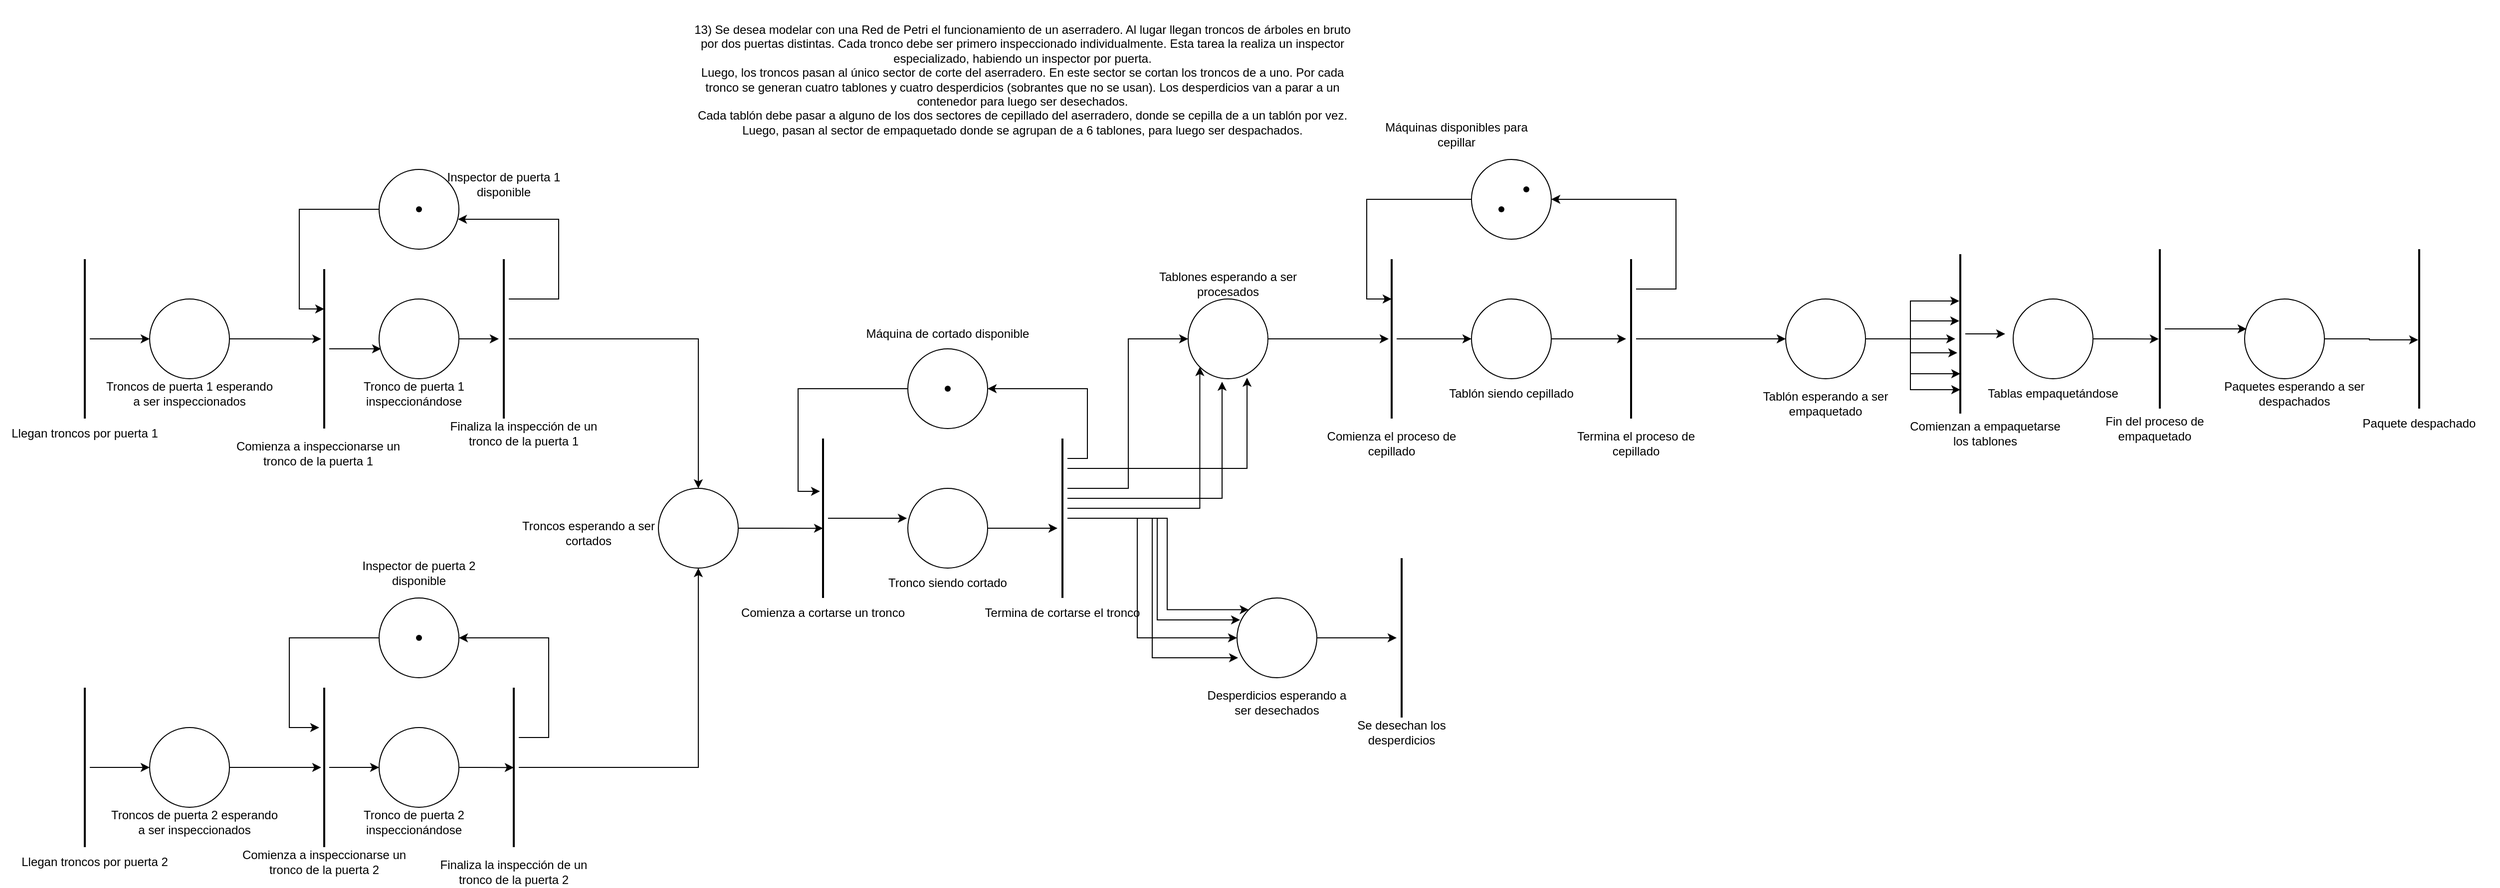 <mxfile version="15.4.0" type="device"><diagram id="PkoUYyCWLezAmZeRmOFL" name="Página-1"><mxGraphModel dx="1662" dy="822" grid="1" gridSize="10" guides="1" tooltips="1" connect="1" arrows="1" fold="1" page="1" pageScale="1" pageWidth="827" pageHeight="1169" math="0" shadow="0"><root><mxCell id="0"/><mxCell id="1" parent="0"/><mxCell id="eob9iII5ExecupatgFwU-1" value="13) Se desea modelar con una Red de Petri el funcionamiento de un aserradero. Al lugar llegan troncos de árboles en bruto&lt;br&gt;por dos puertas distintas. Cada tronco debe ser primero inspeccionado individualmente. Esta tarea la realiza un inspector&lt;br&gt;especializado, habiendo un inspector por puerta.&lt;br&gt;Luego, los troncos pasan al único sector de corte del aserradero. En este sector se cortan los troncos de a uno. Por cada&lt;br&gt;tronco se generan cuatro tablones y cuatro desperdicios (sobrantes que no se usan). Los desperdicios van a parar a un&lt;br&gt;contenedor para luego ser desechados.&lt;br&gt;Cada tablón debe pasar a alguno de los dos sectores de cepillado del aserradero, donde se cepilla de a un tablón por vez.&lt;br&gt;Luego, pasan al sector de empaquetado donde se agrupan de a 6 tablones, para luego ser despachados." style="text;html=1;strokeColor=none;fillColor=none;align=center;verticalAlign=middle;whiteSpace=wrap;rounded=0;" vertex="1" parent="1"><mxGeometry x="660" y="70" width="750" height="160" as="geometry"/></mxCell><mxCell id="eob9iII5ExecupatgFwU-4" style="edgeStyle=orthogonalEdgeStyle;rounded=0;orthogonalLoop=1;jettySize=auto;html=1;entryX=0;entryY=0.5;entryDx=0;entryDy=0;" edge="1" parent="1" source="eob9iII5ExecupatgFwU-2" target="eob9iII5ExecupatgFwU-3"><mxGeometry relative="1" as="geometry"/></mxCell><mxCell id="eob9iII5ExecupatgFwU-2" value="" style="line;strokeWidth=2;direction=south;html=1;" vertex="1" parent="1"><mxGeometry x="90" y="330" width="10" height="160" as="geometry"/></mxCell><mxCell id="eob9iII5ExecupatgFwU-8" style="edgeStyle=orthogonalEdgeStyle;rounded=0;orthogonalLoop=1;jettySize=auto;html=1;entryX=0.438;entryY=0.8;entryDx=0;entryDy=0;entryPerimeter=0;" edge="1" parent="1" source="eob9iII5ExecupatgFwU-3" target="eob9iII5ExecupatgFwU-7"><mxGeometry relative="1" as="geometry"><mxPoint x="320" y="410" as="targetPoint"/></mxGeometry></mxCell><mxCell id="eob9iII5ExecupatgFwU-3" value="" style="ellipse;whiteSpace=wrap;html=1;aspect=fixed;" vertex="1" parent="1"><mxGeometry x="160" y="370" width="80" height="80" as="geometry"/></mxCell><mxCell id="eob9iII5ExecupatgFwU-5" value="Llegan troncos por puerta 1" style="text;html=1;strokeColor=none;fillColor=none;align=center;verticalAlign=middle;whiteSpace=wrap;rounded=0;" vertex="1" parent="1"><mxGeometry x="10" y="490" width="170" height="30" as="geometry"/></mxCell><mxCell id="eob9iII5ExecupatgFwU-6" value="Troncos de puerta 1 esperando a ser inspeccionados" style="text;html=1;strokeColor=none;fillColor=none;align=center;verticalAlign=middle;whiteSpace=wrap;rounded=0;" vertex="1" parent="1"><mxGeometry x="115" y="450" width="170" height="30" as="geometry"/></mxCell><mxCell id="eob9iII5ExecupatgFwU-10" style="edgeStyle=orthogonalEdgeStyle;rounded=0;orthogonalLoop=1;jettySize=auto;html=1;entryX=0.025;entryY=0.625;entryDx=0;entryDy=0;entryPerimeter=0;" edge="1" parent="1" source="eob9iII5ExecupatgFwU-7" target="eob9iII5ExecupatgFwU-9"><mxGeometry relative="1" as="geometry"/></mxCell><mxCell id="eob9iII5ExecupatgFwU-7" value="" style="line;strokeWidth=2;direction=south;html=1;" vertex="1" parent="1"><mxGeometry x="330" y="340" width="10" height="160" as="geometry"/></mxCell><mxCell id="eob9iII5ExecupatgFwU-13" style="edgeStyle=orthogonalEdgeStyle;rounded=0;orthogonalLoop=1;jettySize=auto;html=1;" edge="1" parent="1" source="eob9iII5ExecupatgFwU-9" target="eob9iII5ExecupatgFwU-11"><mxGeometry relative="1" as="geometry"/></mxCell><mxCell id="eob9iII5ExecupatgFwU-9" value="" style="ellipse;whiteSpace=wrap;html=1;aspect=fixed;" vertex="1" parent="1"><mxGeometry x="390" y="370" width="80" height="80" as="geometry"/></mxCell><mxCell id="eob9iII5ExecupatgFwU-20" style="edgeStyle=orthogonalEdgeStyle;rounded=0;orthogonalLoop=1;jettySize=auto;html=1;entryX=0.988;entryY=0.625;entryDx=0;entryDy=0;entryPerimeter=0;" edge="1" parent="1" source="eob9iII5ExecupatgFwU-11" target="eob9iII5ExecupatgFwU-14"><mxGeometry relative="1" as="geometry"><Array as="points"><mxPoint x="570" y="370"/><mxPoint x="570" y="290"/></Array></mxGeometry></mxCell><mxCell id="eob9iII5ExecupatgFwU-49" style="edgeStyle=orthogonalEdgeStyle;rounded=0;orthogonalLoop=1;jettySize=auto;html=1;entryX=0.5;entryY=0;entryDx=0;entryDy=0;" edge="1" parent="1" source="eob9iII5ExecupatgFwU-11" target="eob9iII5ExecupatgFwU-47"><mxGeometry relative="1" as="geometry"/></mxCell><mxCell id="eob9iII5ExecupatgFwU-11" value="" style="line;strokeWidth=2;direction=south;html=1;" vertex="1" parent="1"><mxGeometry x="510" y="330" width="10" height="160" as="geometry"/></mxCell><mxCell id="eob9iII5ExecupatgFwU-21" style="edgeStyle=orthogonalEdgeStyle;rounded=0;orthogonalLoop=1;jettySize=auto;html=1;entryX=0.25;entryY=0.5;entryDx=0;entryDy=0;entryPerimeter=0;" edge="1" parent="1" source="eob9iII5ExecupatgFwU-14" target="eob9iII5ExecupatgFwU-7"><mxGeometry relative="1" as="geometry"><Array as="points"><mxPoint x="310" y="280"/><mxPoint x="310" y="380"/></Array></mxGeometry></mxCell><mxCell id="eob9iII5ExecupatgFwU-14" value="" style="ellipse;whiteSpace=wrap;html=1;aspect=fixed;" vertex="1" parent="1"><mxGeometry x="390" y="240" width="80" height="80" as="geometry"/></mxCell><mxCell id="eob9iII5ExecupatgFwU-15" value="" style="shape=waypoint;sketch=0;fillStyle=solid;size=6;pointerEvents=1;points=[];fillColor=none;resizable=0;rotatable=0;perimeter=centerPerimeter;snapToPoint=1;" vertex="1" parent="1"><mxGeometry x="410" y="260" width="40" height="40" as="geometry"/></mxCell><mxCell id="eob9iII5ExecupatgFwU-16" value="Comienza a inspeccionarse un tronco de la puerta 1" style="text;html=1;strokeColor=none;fillColor=none;align=center;verticalAlign=middle;whiteSpace=wrap;rounded=0;" vertex="1" parent="1"><mxGeometry x="244" y="510" width="170" height="30" as="geometry"/></mxCell><mxCell id="eob9iII5ExecupatgFwU-17" value="Tronco de puerta 1 inspeccionándose" style="text;html=1;strokeColor=none;fillColor=none;align=center;verticalAlign=middle;whiteSpace=wrap;rounded=0;" vertex="1" parent="1"><mxGeometry x="340" y="450" width="170" height="30" as="geometry"/></mxCell><mxCell id="eob9iII5ExecupatgFwU-18" value="Finaliza la inspección de un tronco de la puerta 1" style="text;html=1;strokeColor=none;fillColor=none;align=center;verticalAlign=middle;whiteSpace=wrap;rounded=0;" vertex="1" parent="1"><mxGeometry x="450" y="490" width="170" height="30" as="geometry"/></mxCell><mxCell id="eob9iII5ExecupatgFwU-19" value="Inspector de puerta 1 disponible" style="text;html=1;strokeColor=none;fillColor=none;align=center;verticalAlign=middle;whiteSpace=wrap;rounded=0;" vertex="1" parent="1"><mxGeometry x="430" y="240" width="170" height="30" as="geometry"/></mxCell><mxCell id="eob9iII5ExecupatgFwU-27" style="edgeStyle=orthogonalEdgeStyle;rounded=0;orthogonalLoop=1;jettySize=auto;html=1;entryX=0;entryY=0.5;entryDx=0;entryDy=0;" edge="1" parent="1" source="eob9iII5ExecupatgFwU-22" target="eob9iII5ExecupatgFwU-25"><mxGeometry relative="1" as="geometry"/></mxCell><mxCell id="eob9iII5ExecupatgFwU-22" value="" style="line;strokeWidth=2;direction=south;html=1;" vertex="1" parent="1"><mxGeometry x="90" y="760" width="10" height="160" as="geometry"/></mxCell><mxCell id="eob9iII5ExecupatgFwU-23" value="Llegan troncos por puerta 2" style="text;html=1;strokeColor=none;fillColor=none;align=center;verticalAlign=middle;whiteSpace=wrap;rounded=0;" vertex="1" parent="1"><mxGeometry x="20" y="920" width="170" height="30" as="geometry"/></mxCell><mxCell id="eob9iII5ExecupatgFwU-29" style="edgeStyle=orthogonalEdgeStyle;rounded=0;orthogonalLoop=1;jettySize=auto;html=1;entryX=0.5;entryY=0.8;entryDx=0;entryDy=0;entryPerimeter=0;" edge="1" parent="1" source="eob9iII5ExecupatgFwU-25" target="eob9iII5ExecupatgFwU-28"><mxGeometry relative="1" as="geometry"/></mxCell><mxCell id="eob9iII5ExecupatgFwU-25" value="" style="ellipse;whiteSpace=wrap;html=1;aspect=fixed;" vertex="1" parent="1"><mxGeometry x="160" y="800" width="80" height="80" as="geometry"/></mxCell><mxCell id="eob9iII5ExecupatgFwU-26" value="Troncos de puerta 2 esperando a ser inspeccionados" style="text;html=1;strokeColor=none;fillColor=none;align=center;verticalAlign=middle;whiteSpace=wrap;rounded=0;" vertex="1" parent="1"><mxGeometry x="120" y="880" width="170" height="30" as="geometry"/></mxCell><mxCell id="eob9iII5ExecupatgFwU-35" style="edgeStyle=orthogonalEdgeStyle;rounded=0;orthogonalLoop=1;jettySize=auto;html=1;entryX=0;entryY=0.5;entryDx=0;entryDy=0;" edge="1" parent="1" source="eob9iII5ExecupatgFwU-28" target="eob9iII5ExecupatgFwU-31"><mxGeometry relative="1" as="geometry"/></mxCell><mxCell id="eob9iII5ExecupatgFwU-28" value="" style="line;strokeWidth=2;direction=south;html=1;" vertex="1" parent="1"><mxGeometry x="330" y="760" width="10" height="160" as="geometry"/></mxCell><mxCell id="eob9iII5ExecupatgFwU-30" value="Comienza a inspeccionarse un tronco de la puerta 2" style="text;html=1;strokeColor=none;fillColor=none;align=center;verticalAlign=middle;whiteSpace=wrap;rounded=0;" vertex="1" parent="1"><mxGeometry x="250" y="920" width="170" height="30" as="geometry"/></mxCell><mxCell id="eob9iII5ExecupatgFwU-34" style="edgeStyle=orthogonalEdgeStyle;rounded=0;orthogonalLoop=1;jettySize=auto;html=1;entryX=0.501;entryY=0.5;entryDx=0;entryDy=0;entryPerimeter=0;" edge="1" parent="1" source="eob9iII5ExecupatgFwU-31" target="eob9iII5ExecupatgFwU-32"><mxGeometry relative="1" as="geometry"/></mxCell><mxCell id="eob9iII5ExecupatgFwU-31" value="" style="ellipse;whiteSpace=wrap;html=1;aspect=fixed;" vertex="1" parent="1"><mxGeometry x="390" y="800" width="80" height="80" as="geometry"/></mxCell><mxCell id="eob9iII5ExecupatgFwU-44" style="edgeStyle=orthogonalEdgeStyle;rounded=0;orthogonalLoop=1;jettySize=auto;html=1;entryX=1;entryY=0.5;entryDx=0;entryDy=0;" edge="1" parent="1" source="eob9iII5ExecupatgFwU-32" target="eob9iII5ExecupatgFwU-39"><mxGeometry relative="1" as="geometry"><Array as="points"><mxPoint x="560" y="810"/><mxPoint x="560" y="710"/></Array></mxGeometry></mxCell><mxCell id="eob9iII5ExecupatgFwU-48" style="edgeStyle=orthogonalEdgeStyle;rounded=0;orthogonalLoop=1;jettySize=auto;html=1;entryX=0.5;entryY=1;entryDx=0;entryDy=0;" edge="1" parent="1" source="eob9iII5ExecupatgFwU-32" target="eob9iII5ExecupatgFwU-47"><mxGeometry relative="1" as="geometry"/></mxCell><mxCell id="eob9iII5ExecupatgFwU-32" value="" style="line;strokeWidth=2;direction=south;html=1;" vertex="1" parent="1"><mxGeometry x="520" y="760" width="10" height="160" as="geometry"/></mxCell><mxCell id="eob9iII5ExecupatgFwU-36" value="Tronco de puerta 2 inspeccionándose" style="text;html=1;strokeColor=none;fillColor=none;align=center;verticalAlign=middle;whiteSpace=wrap;rounded=0;" vertex="1" parent="1"><mxGeometry x="340" y="880" width="170" height="30" as="geometry"/></mxCell><mxCell id="eob9iII5ExecupatgFwU-37" value="Finaliza la inspección de un tronco de la puerta 2" style="text;html=1;strokeColor=none;fillColor=none;align=center;verticalAlign=middle;whiteSpace=wrap;rounded=0;" vertex="1" parent="1"><mxGeometry x="440" y="930" width="170" height="30" as="geometry"/></mxCell><mxCell id="eob9iII5ExecupatgFwU-45" style="edgeStyle=orthogonalEdgeStyle;rounded=0;orthogonalLoop=1;jettySize=auto;html=1;" edge="1" parent="1" source="eob9iII5ExecupatgFwU-39" target="eob9iII5ExecupatgFwU-28"><mxGeometry relative="1" as="geometry"><Array as="points"><mxPoint x="300" y="710"/><mxPoint x="300" y="800"/></Array></mxGeometry></mxCell><mxCell id="eob9iII5ExecupatgFwU-39" value="" style="ellipse;whiteSpace=wrap;html=1;aspect=fixed;" vertex="1" parent="1"><mxGeometry x="390" y="670" width="80" height="80" as="geometry"/></mxCell><mxCell id="eob9iII5ExecupatgFwU-40" value="" style="shape=waypoint;sketch=0;fillStyle=solid;size=6;pointerEvents=1;points=[];fillColor=none;resizable=0;rotatable=0;perimeter=centerPerimeter;snapToPoint=1;" vertex="1" parent="1"><mxGeometry x="410" y="690" width="40" height="40" as="geometry"/></mxCell><mxCell id="eob9iII5ExecupatgFwU-46" value="Inspector de puerta 2 disponible" style="text;html=1;strokeColor=none;fillColor=none;align=center;verticalAlign=middle;whiteSpace=wrap;rounded=0;" vertex="1" parent="1"><mxGeometry x="345" y="630" width="170" height="30" as="geometry"/></mxCell><mxCell id="eob9iII5ExecupatgFwU-53" style="edgeStyle=orthogonalEdgeStyle;rounded=0;orthogonalLoop=1;jettySize=auto;html=1;entryX=0.563;entryY=0.5;entryDx=0;entryDy=0;entryPerimeter=0;" edge="1" parent="1" source="eob9iII5ExecupatgFwU-47" target="eob9iII5ExecupatgFwU-51"><mxGeometry relative="1" as="geometry"/></mxCell><mxCell id="eob9iII5ExecupatgFwU-47" value="" style="ellipse;whiteSpace=wrap;html=1;aspect=fixed;" vertex="1" parent="1"><mxGeometry x="670" y="560" width="80" height="80" as="geometry"/></mxCell><mxCell id="eob9iII5ExecupatgFwU-50" value="Troncos esperando a ser cortados" style="text;html=1;strokeColor=none;fillColor=none;align=center;verticalAlign=middle;whiteSpace=wrap;rounded=0;" vertex="1" parent="1"><mxGeometry x="515" y="590" width="170" height="30" as="geometry"/></mxCell><mxCell id="eob9iII5ExecupatgFwU-58" style="edgeStyle=orthogonalEdgeStyle;rounded=0;orthogonalLoop=1;jettySize=auto;html=1;entryX=-0.012;entryY=0.375;entryDx=0;entryDy=0;entryPerimeter=0;" edge="1" parent="1" source="eob9iII5ExecupatgFwU-51" target="eob9iII5ExecupatgFwU-54"><mxGeometry relative="1" as="geometry"/></mxCell><mxCell id="eob9iII5ExecupatgFwU-51" value="" style="line;strokeWidth=2;direction=south;html=1;" vertex="1" parent="1"><mxGeometry x="830" y="510" width="10" height="160" as="geometry"/></mxCell><mxCell id="eob9iII5ExecupatgFwU-52" value="Comienza a cortarse un tronco" style="text;html=1;strokeColor=none;fillColor=none;align=center;verticalAlign=middle;whiteSpace=wrap;rounded=0;" vertex="1" parent="1"><mxGeometry x="750" y="670" width="170" height="30" as="geometry"/></mxCell><mxCell id="eob9iII5ExecupatgFwU-65" style="edgeStyle=orthogonalEdgeStyle;rounded=0;orthogonalLoop=1;jettySize=auto;html=1;" edge="1" parent="1" source="eob9iII5ExecupatgFwU-54" target="eob9iII5ExecupatgFwU-56"><mxGeometry relative="1" as="geometry"><Array as="points"><mxPoint x="1060" y="600"/><mxPoint x="1060" y="600"/></Array></mxGeometry></mxCell><mxCell id="eob9iII5ExecupatgFwU-54" value="" style="ellipse;whiteSpace=wrap;html=1;aspect=fixed;" vertex="1" parent="1"><mxGeometry x="920" y="560" width="80" height="80" as="geometry"/></mxCell><mxCell id="eob9iII5ExecupatgFwU-55" value="Tronco siendo cortado" style="text;html=1;strokeColor=none;fillColor=none;align=center;verticalAlign=middle;whiteSpace=wrap;rounded=0;" vertex="1" parent="1"><mxGeometry x="875" y="640" width="170" height="30" as="geometry"/></mxCell><mxCell id="eob9iII5ExecupatgFwU-67" style="edgeStyle=orthogonalEdgeStyle;rounded=0;orthogonalLoop=1;jettySize=auto;html=1;entryX=1;entryY=0.5;entryDx=0;entryDy=0;" edge="1" parent="1" source="eob9iII5ExecupatgFwU-56" target="eob9iII5ExecupatgFwU-66"><mxGeometry relative="1" as="geometry"><Array as="points"><mxPoint x="1100" y="530"/><mxPoint x="1100" y="460"/></Array></mxGeometry></mxCell><mxCell id="eob9iII5ExecupatgFwU-73" style="edgeStyle=orthogonalEdgeStyle;rounded=0;orthogonalLoop=1;jettySize=auto;html=1;entryX=0;entryY=0.5;entryDx=0;entryDy=0;" edge="1" parent="1" source="eob9iII5ExecupatgFwU-56" target="eob9iII5ExecupatgFwU-72"><mxGeometry relative="1" as="geometry"><Array as="points"><mxPoint x="1150" y="590"/><mxPoint x="1150" y="710"/></Array></mxGeometry></mxCell><mxCell id="eob9iII5ExecupatgFwU-74" style="edgeStyle=orthogonalEdgeStyle;rounded=0;orthogonalLoop=1;jettySize=auto;html=1;entryX=0.013;entryY=0.75;entryDx=0;entryDy=0;entryPerimeter=0;" edge="1" parent="1" source="eob9iII5ExecupatgFwU-56" target="eob9iII5ExecupatgFwU-72"><mxGeometry relative="1" as="geometry"/></mxCell><mxCell id="eob9iII5ExecupatgFwU-75" style="edgeStyle=orthogonalEdgeStyle;rounded=0;orthogonalLoop=1;jettySize=auto;html=1;entryX=0.038;entryY=0.275;entryDx=0;entryDy=0;entryPerimeter=0;" edge="1" parent="1" source="eob9iII5ExecupatgFwU-56" target="eob9iII5ExecupatgFwU-72"><mxGeometry relative="1" as="geometry"><Array as="points"><mxPoint x="1170" y="590"/><mxPoint x="1170" y="692"/></Array></mxGeometry></mxCell><mxCell id="eob9iII5ExecupatgFwU-76" style="edgeStyle=orthogonalEdgeStyle;rounded=0;orthogonalLoop=1;jettySize=auto;html=1;entryX=0;entryY=0;entryDx=0;entryDy=0;" edge="1" parent="1" source="eob9iII5ExecupatgFwU-56" target="eob9iII5ExecupatgFwU-72"><mxGeometry relative="1" as="geometry"><Array as="points"><mxPoint x="1180" y="590"/><mxPoint x="1180" y="682"/></Array></mxGeometry></mxCell><mxCell id="eob9iII5ExecupatgFwU-83" style="edgeStyle=orthogonalEdgeStyle;rounded=0;orthogonalLoop=1;jettySize=auto;html=1;entryX=0;entryY=0.5;entryDx=0;entryDy=0;" edge="1" parent="1" source="eob9iII5ExecupatgFwU-56" target="eob9iII5ExecupatgFwU-82"><mxGeometry relative="1" as="geometry"><Array as="points"><mxPoint x="1141" y="560"/><mxPoint x="1141" y="410"/></Array></mxGeometry></mxCell><mxCell id="eob9iII5ExecupatgFwU-84" style="edgeStyle=orthogonalEdgeStyle;rounded=0;orthogonalLoop=1;jettySize=auto;html=1;entryX=0.425;entryY=1.038;entryDx=0;entryDy=0;entryPerimeter=0;" edge="1" parent="1" source="eob9iII5ExecupatgFwU-56" target="eob9iII5ExecupatgFwU-82"><mxGeometry relative="1" as="geometry"><Array as="points"><mxPoint x="1235" y="570"/></Array></mxGeometry></mxCell><mxCell id="eob9iII5ExecupatgFwU-85" style="edgeStyle=orthogonalEdgeStyle;rounded=0;orthogonalLoop=1;jettySize=auto;html=1;entryX=0;entryY=1;entryDx=0;entryDy=0;" edge="1" parent="1" source="eob9iII5ExecupatgFwU-56" target="eob9iII5ExecupatgFwU-82"><mxGeometry relative="1" as="geometry"><Array as="points"><mxPoint x="1213" y="580"/></Array></mxGeometry></mxCell><mxCell id="eob9iII5ExecupatgFwU-86" style="edgeStyle=orthogonalEdgeStyle;rounded=0;orthogonalLoop=1;jettySize=auto;html=1;entryX=0.738;entryY=0.988;entryDx=0;entryDy=0;entryPerimeter=0;" edge="1" parent="1" source="eob9iII5ExecupatgFwU-56" target="eob9iII5ExecupatgFwU-82"><mxGeometry relative="1" as="geometry"><Array as="points"><mxPoint x="1260" y="540"/></Array></mxGeometry></mxCell><mxCell id="eob9iII5ExecupatgFwU-56" value="" style="line;strokeWidth=2;direction=south;html=1;" vertex="1" parent="1"><mxGeometry x="1070" y="510" width="10" height="160" as="geometry"/></mxCell><mxCell id="eob9iII5ExecupatgFwU-57" value="Termina de cortarse el tronco" style="text;html=1;strokeColor=none;fillColor=none;align=center;verticalAlign=middle;whiteSpace=wrap;rounded=0;" vertex="1" parent="1"><mxGeometry x="990" y="670" width="170" height="30" as="geometry"/></mxCell><mxCell id="eob9iII5ExecupatgFwU-68" style="edgeStyle=orthogonalEdgeStyle;rounded=0;orthogonalLoop=1;jettySize=auto;html=1;entryX=0.331;entryY=0.8;entryDx=0;entryDy=0;entryPerimeter=0;" edge="1" parent="1" source="eob9iII5ExecupatgFwU-66" target="eob9iII5ExecupatgFwU-51"><mxGeometry relative="1" as="geometry"><Array as="points"><mxPoint x="810" y="460"/><mxPoint x="810" y="563"/></Array></mxGeometry></mxCell><mxCell id="eob9iII5ExecupatgFwU-66" value="" style="ellipse;whiteSpace=wrap;html=1;aspect=fixed;" vertex="1" parent="1"><mxGeometry x="920" y="420" width="80" height="80" as="geometry"/></mxCell><mxCell id="eob9iII5ExecupatgFwU-69" value="" style="shape=waypoint;sketch=0;fillStyle=solid;size=6;pointerEvents=1;points=[];fillColor=none;resizable=0;rotatable=0;perimeter=centerPerimeter;snapToPoint=1;" vertex="1" parent="1"><mxGeometry x="940" y="440" width="40" height="40" as="geometry"/></mxCell><mxCell id="eob9iII5ExecupatgFwU-70" value="Máquina de cortado disponible" style="text;html=1;strokeColor=none;fillColor=none;align=center;verticalAlign=middle;whiteSpace=wrap;rounded=0;" vertex="1" parent="1"><mxGeometry x="875" y="390" width="170" height="30" as="geometry"/></mxCell><mxCell id="eob9iII5ExecupatgFwU-80" style="edgeStyle=orthogonalEdgeStyle;rounded=0;orthogonalLoop=1;jettySize=auto;html=1;" edge="1" parent="1" source="eob9iII5ExecupatgFwU-72" target="eob9iII5ExecupatgFwU-78"><mxGeometry relative="1" as="geometry"/></mxCell><mxCell id="eob9iII5ExecupatgFwU-72" value="" style="ellipse;whiteSpace=wrap;html=1;aspect=fixed;" vertex="1" parent="1"><mxGeometry x="1250" y="670" width="80" height="80" as="geometry"/></mxCell><mxCell id="eob9iII5ExecupatgFwU-77" value="Desperdicios esperando a ser desechados" style="text;html=1;strokeColor=none;fillColor=none;align=center;verticalAlign=middle;whiteSpace=wrap;rounded=0;" vertex="1" parent="1"><mxGeometry x="1210" y="760" width="160" height="30" as="geometry"/></mxCell><mxCell id="eob9iII5ExecupatgFwU-78" value="" style="line;strokeWidth=2;direction=south;html=1;" vertex="1" parent="1"><mxGeometry x="1410" y="630" width="10" height="160" as="geometry"/></mxCell><mxCell id="eob9iII5ExecupatgFwU-81" value="Se desechan los desperdicios" style="text;html=1;strokeColor=none;fillColor=none;align=center;verticalAlign=middle;whiteSpace=wrap;rounded=0;" vertex="1" parent="1"><mxGeometry x="1335" y="790" width="160" height="30" as="geometry"/></mxCell><mxCell id="eob9iII5ExecupatgFwU-90" style="edgeStyle=orthogonalEdgeStyle;rounded=0;orthogonalLoop=1;jettySize=auto;html=1;entryX=0.5;entryY=0.8;entryDx=0;entryDy=0;entryPerimeter=0;" edge="1" parent="1" source="eob9iII5ExecupatgFwU-82" target="eob9iII5ExecupatgFwU-88"><mxGeometry relative="1" as="geometry"/></mxCell><mxCell id="eob9iII5ExecupatgFwU-82" value="" style="ellipse;whiteSpace=wrap;html=1;aspect=fixed;" vertex="1" parent="1"><mxGeometry x="1201" y="370" width="80" height="80" as="geometry"/></mxCell><mxCell id="eob9iII5ExecupatgFwU-87" value="Tablones esperando a ser procesados" style="text;html=1;strokeColor=none;fillColor=none;align=center;verticalAlign=middle;whiteSpace=wrap;rounded=0;" vertex="1" parent="1"><mxGeometry x="1156" y="340" width="170" height="30" as="geometry"/></mxCell><mxCell id="eob9iII5ExecupatgFwU-96" style="edgeStyle=orthogonalEdgeStyle;rounded=0;orthogonalLoop=1;jettySize=auto;html=1;entryX=0;entryY=0.5;entryDx=0;entryDy=0;" edge="1" parent="1" source="eob9iII5ExecupatgFwU-88" target="eob9iII5ExecupatgFwU-91"><mxGeometry relative="1" as="geometry"/></mxCell><mxCell id="eob9iII5ExecupatgFwU-88" value="" style="line;strokeWidth=2;direction=south;html=1;" vertex="1" parent="1"><mxGeometry x="1400" y="330" width="10" height="160" as="geometry"/></mxCell><mxCell id="eob9iII5ExecupatgFwU-89" value="Comienza el proceso de cepillado" style="text;html=1;strokeColor=none;fillColor=none;align=center;verticalAlign=middle;whiteSpace=wrap;rounded=0;" vertex="1" parent="1"><mxGeometry x="1325" y="500" width="160" height="30" as="geometry"/></mxCell><mxCell id="eob9iII5ExecupatgFwU-95" style="edgeStyle=orthogonalEdgeStyle;rounded=0;orthogonalLoop=1;jettySize=auto;html=1;" edge="1" parent="1" source="eob9iII5ExecupatgFwU-91" target="eob9iII5ExecupatgFwU-93"><mxGeometry relative="1" as="geometry"/></mxCell><mxCell id="eob9iII5ExecupatgFwU-91" value="" style="ellipse;whiteSpace=wrap;html=1;aspect=fixed;" vertex="1" parent="1"><mxGeometry x="1485" y="370" width="80" height="80" as="geometry"/></mxCell><mxCell id="eob9iII5ExecupatgFwU-92" value="Tablón siendo cepillado" style="text;html=1;strokeColor=none;fillColor=none;align=center;verticalAlign=middle;whiteSpace=wrap;rounded=0;" vertex="1" parent="1"><mxGeometry x="1445" y="450" width="160" height="30" as="geometry"/></mxCell><mxCell id="eob9iII5ExecupatgFwU-101" style="edgeStyle=orthogonalEdgeStyle;rounded=0;orthogonalLoop=1;jettySize=auto;html=1;entryX=1;entryY=0.5;entryDx=0;entryDy=0;" edge="1" parent="1" source="eob9iII5ExecupatgFwU-93" target="eob9iII5ExecupatgFwU-97"><mxGeometry relative="1" as="geometry"><Array as="points"><mxPoint x="1690" y="360"/><mxPoint x="1690" y="270"/></Array></mxGeometry></mxCell><mxCell id="eob9iII5ExecupatgFwU-106" style="edgeStyle=orthogonalEdgeStyle;rounded=0;orthogonalLoop=1;jettySize=auto;html=1;entryX=0;entryY=0.5;entryDx=0;entryDy=0;" edge="1" parent="1" source="eob9iII5ExecupatgFwU-93" target="eob9iII5ExecupatgFwU-104"><mxGeometry relative="1" as="geometry"/></mxCell><mxCell id="eob9iII5ExecupatgFwU-93" value="" style="line;strokeWidth=2;direction=south;html=1;" vertex="1" parent="1"><mxGeometry x="1640" y="330" width="10" height="160" as="geometry"/></mxCell><mxCell id="eob9iII5ExecupatgFwU-94" value="Termina el proceso de cepillado" style="text;html=1;strokeColor=none;fillColor=none;align=center;verticalAlign=middle;whiteSpace=wrap;rounded=0;" vertex="1" parent="1"><mxGeometry x="1570" y="500" width="160" height="30" as="geometry"/></mxCell><mxCell id="eob9iII5ExecupatgFwU-103" style="edgeStyle=orthogonalEdgeStyle;rounded=0;orthogonalLoop=1;jettySize=auto;html=1;entryX=0.25;entryY=0.5;entryDx=0;entryDy=0;entryPerimeter=0;" edge="1" parent="1" source="eob9iII5ExecupatgFwU-97" target="eob9iII5ExecupatgFwU-88"><mxGeometry relative="1" as="geometry"><Array as="points"><mxPoint x="1380" y="270"/><mxPoint x="1380" y="370"/></Array></mxGeometry></mxCell><mxCell id="eob9iII5ExecupatgFwU-97" value="" style="ellipse;whiteSpace=wrap;html=1;aspect=fixed;" vertex="1" parent="1"><mxGeometry x="1485" y="230" width="80" height="80" as="geometry"/></mxCell><mxCell id="eob9iII5ExecupatgFwU-98" value="Máquinas disponibles para cepillar" style="text;html=1;strokeColor=none;fillColor=none;align=center;verticalAlign=middle;whiteSpace=wrap;rounded=0;" vertex="1" parent="1"><mxGeometry x="1390" y="190" width="160" height="30" as="geometry"/></mxCell><mxCell id="eob9iII5ExecupatgFwU-99" value="" style="shape=waypoint;sketch=0;fillStyle=solid;size=6;pointerEvents=1;points=[];fillColor=none;resizable=0;rotatable=0;perimeter=centerPerimeter;snapToPoint=1;" vertex="1" parent="1"><mxGeometry x="1495" y="260" width="40" height="40" as="geometry"/></mxCell><mxCell id="eob9iII5ExecupatgFwU-100" value="" style="shape=waypoint;sketch=0;fillStyle=solid;size=6;pointerEvents=1;points=[];fillColor=none;resizable=0;rotatable=0;perimeter=centerPerimeter;snapToPoint=1;" vertex="1" parent="1"><mxGeometry x="1520" y="240" width="40" height="40" as="geometry"/></mxCell><mxCell id="eob9iII5ExecupatgFwU-108" style="edgeStyle=orthogonalEdgeStyle;rounded=0;orthogonalLoop=1;jettySize=auto;html=1;entryX=0.531;entryY=1;entryDx=0;entryDy=0;entryPerimeter=0;" edge="1" parent="1" source="eob9iII5ExecupatgFwU-104" target="eob9iII5ExecupatgFwU-107"><mxGeometry relative="1" as="geometry"/></mxCell><mxCell id="eob9iII5ExecupatgFwU-109" style="edgeStyle=orthogonalEdgeStyle;rounded=0;orthogonalLoop=1;jettySize=auto;html=1;entryX=0.419;entryY=0.6;entryDx=0;entryDy=0;entryPerimeter=0;" edge="1" parent="1" source="eob9iII5ExecupatgFwU-104" target="eob9iII5ExecupatgFwU-107"><mxGeometry relative="1" as="geometry"/></mxCell><mxCell id="eob9iII5ExecupatgFwU-110" style="edgeStyle=orthogonalEdgeStyle;rounded=0;orthogonalLoop=1;jettySize=auto;html=1;entryX=0.619;entryY=0.8;entryDx=0;entryDy=0;entryPerimeter=0;" edge="1" parent="1" source="eob9iII5ExecupatgFwU-104" target="eob9iII5ExecupatgFwU-107"><mxGeometry relative="1" as="geometry"/></mxCell><mxCell id="eob9iII5ExecupatgFwU-111" style="edgeStyle=orthogonalEdgeStyle;rounded=0;orthogonalLoop=1;jettySize=auto;html=1;entryX=0.75;entryY=0.5;entryDx=0;entryDy=0;entryPerimeter=0;" edge="1" parent="1" source="eob9iII5ExecupatgFwU-104" target="eob9iII5ExecupatgFwU-107"><mxGeometry relative="1" as="geometry"/></mxCell><mxCell id="eob9iII5ExecupatgFwU-112" style="edgeStyle=orthogonalEdgeStyle;rounded=0;orthogonalLoop=1;jettySize=auto;html=1;entryX=0.294;entryY=0.6;entryDx=0;entryDy=0;entryPerimeter=0;" edge="1" parent="1" source="eob9iII5ExecupatgFwU-104" target="eob9iII5ExecupatgFwU-107"><mxGeometry relative="1" as="geometry"/></mxCell><mxCell id="eob9iII5ExecupatgFwU-113" style="edgeStyle=orthogonalEdgeStyle;rounded=0;orthogonalLoop=1;jettySize=auto;html=1;entryX=0.85;entryY=0.5;entryDx=0;entryDy=0;entryPerimeter=0;" edge="1" parent="1" source="eob9iII5ExecupatgFwU-104" target="eob9iII5ExecupatgFwU-107"><mxGeometry relative="1" as="geometry"/></mxCell><mxCell id="eob9iII5ExecupatgFwU-104" value="" style="ellipse;whiteSpace=wrap;html=1;aspect=fixed;" vertex="1" parent="1"><mxGeometry x="1800" y="370" width="80" height="80" as="geometry"/></mxCell><mxCell id="eob9iII5ExecupatgFwU-105" value="Tablón esperando a ser empaquetado" style="text;html=1;strokeColor=none;fillColor=none;align=center;verticalAlign=middle;whiteSpace=wrap;rounded=0;" vertex="1" parent="1"><mxGeometry x="1760" y="460" width="160" height="30" as="geometry"/></mxCell><mxCell id="eob9iII5ExecupatgFwU-117" style="edgeStyle=orthogonalEdgeStyle;rounded=0;orthogonalLoop=1;jettySize=auto;html=1;" edge="1" parent="1" source="eob9iII5ExecupatgFwU-107"><mxGeometry relative="1" as="geometry"><mxPoint x="2020" y="405" as="targetPoint"/></mxGeometry></mxCell><mxCell id="eob9iII5ExecupatgFwU-107" value="" style="line;strokeWidth=2;direction=south;html=1;" vertex="1" parent="1"><mxGeometry x="1970" y="325" width="10" height="160" as="geometry"/></mxCell><mxCell id="eob9iII5ExecupatgFwU-114" value="Comienzan a empaquetarse los tablones" style="text;html=1;strokeColor=none;fillColor=none;align=center;verticalAlign=middle;whiteSpace=wrap;rounded=0;" vertex="1" parent="1"><mxGeometry x="1920" y="490" width="160" height="30" as="geometry"/></mxCell><mxCell id="eob9iII5ExecupatgFwU-119" style="edgeStyle=orthogonalEdgeStyle;rounded=0;orthogonalLoop=1;jettySize=auto;html=1;entryX=0.563;entryY=0.6;entryDx=0;entryDy=0;entryPerimeter=0;" edge="1" parent="1" source="eob9iII5ExecupatgFwU-115" target="eob9iII5ExecupatgFwU-118"><mxGeometry relative="1" as="geometry"/></mxCell><mxCell id="eob9iII5ExecupatgFwU-115" value="" style="ellipse;whiteSpace=wrap;html=1;aspect=fixed;" vertex="1" parent="1"><mxGeometry x="2028" y="370" width="80" height="80" as="geometry"/></mxCell><mxCell id="eob9iII5ExecupatgFwU-116" value="Tablas empaquetándose" style="text;html=1;strokeColor=none;fillColor=none;align=center;verticalAlign=middle;whiteSpace=wrap;rounded=0;" vertex="1" parent="1"><mxGeometry x="1988" y="450" width="160" height="30" as="geometry"/></mxCell><mxCell id="eob9iII5ExecupatgFwU-122" style="edgeStyle=orthogonalEdgeStyle;rounded=0;orthogonalLoop=1;jettySize=auto;html=1;entryX=0.025;entryY=0.375;entryDx=0;entryDy=0;entryPerimeter=0;" edge="1" parent="1" source="eob9iII5ExecupatgFwU-118" target="eob9iII5ExecupatgFwU-121"><mxGeometry relative="1" as="geometry"/></mxCell><mxCell id="eob9iII5ExecupatgFwU-118" value="" style="line;strokeWidth=2;direction=south;html=1;" vertex="1" parent="1"><mxGeometry x="2170" y="320" width="10" height="160" as="geometry"/></mxCell><mxCell id="eob9iII5ExecupatgFwU-120" value="Fin del proceso de empaquetado" style="text;html=1;strokeColor=none;fillColor=none;align=center;verticalAlign=middle;whiteSpace=wrap;rounded=0;" vertex="1" parent="1"><mxGeometry x="2090" y="485" width="160" height="30" as="geometry"/></mxCell><mxCell id="eob9iII5ExecupatgFwU-125" style="edgeStyle=orthogonalEdgeStyle;rounded=0;orthogonalLoop=1;jettySize=auto;html=1;entryX=0.569;entryY=0.6;entryDx=0;entryDy=0;entryPerimeter=0;" edge="1" parent="1" source="eob9iII5ExecupatgFwU-121" target="eob9iII5ExecupatgFwU-124"><mxGeometry relative="1" as="geometry"/></mxCell><mxCell id="eob9iII5ExecupatgFwU-121" value="" style="ellipse;whiteSpace=wrap;html=1;aspect=fixed;" vertex="1" parent="1"><mxGeometry x="2260" y="370" width="80" height="80" as="geometry"/></mxCell><mxCell id="eob9iII5ExecupatgFwU-123" value="Paquetes esperando a ser despachados" style="text;html=1;strokeColor=none;fillColor=none;align=center;verticalAlign=middle;whiteSpace=wrap;rounded=0;" vertex="1" parent="1"><mxGeometry x="2230" y="450" width="160" height="30" as="geometry"/></mxCell><mxCell id="eob9iII5ExecupatgFwU-124" value="" style="line;strokeWidth=2;direction=south;html=1;" vertex="1" parent="1"><mxGeometry x="2430" y="320" width="10" height="160" as="geometry"/></mxCell><mxCell id="eob9iII5ExecupatgFwU-126" value="Paquete despachado" style="text;html=1;strokeColor=none;fillColor=none;align=center;verticalAlign=middle;whiteSpace=wrap;rounded=0;" vertex="1" parent="1"><mxGeometry x="2355" y="480" width="160" height="30" as="geometry"/></mxCell></root></mxGraphModel></diagram></mxfile>